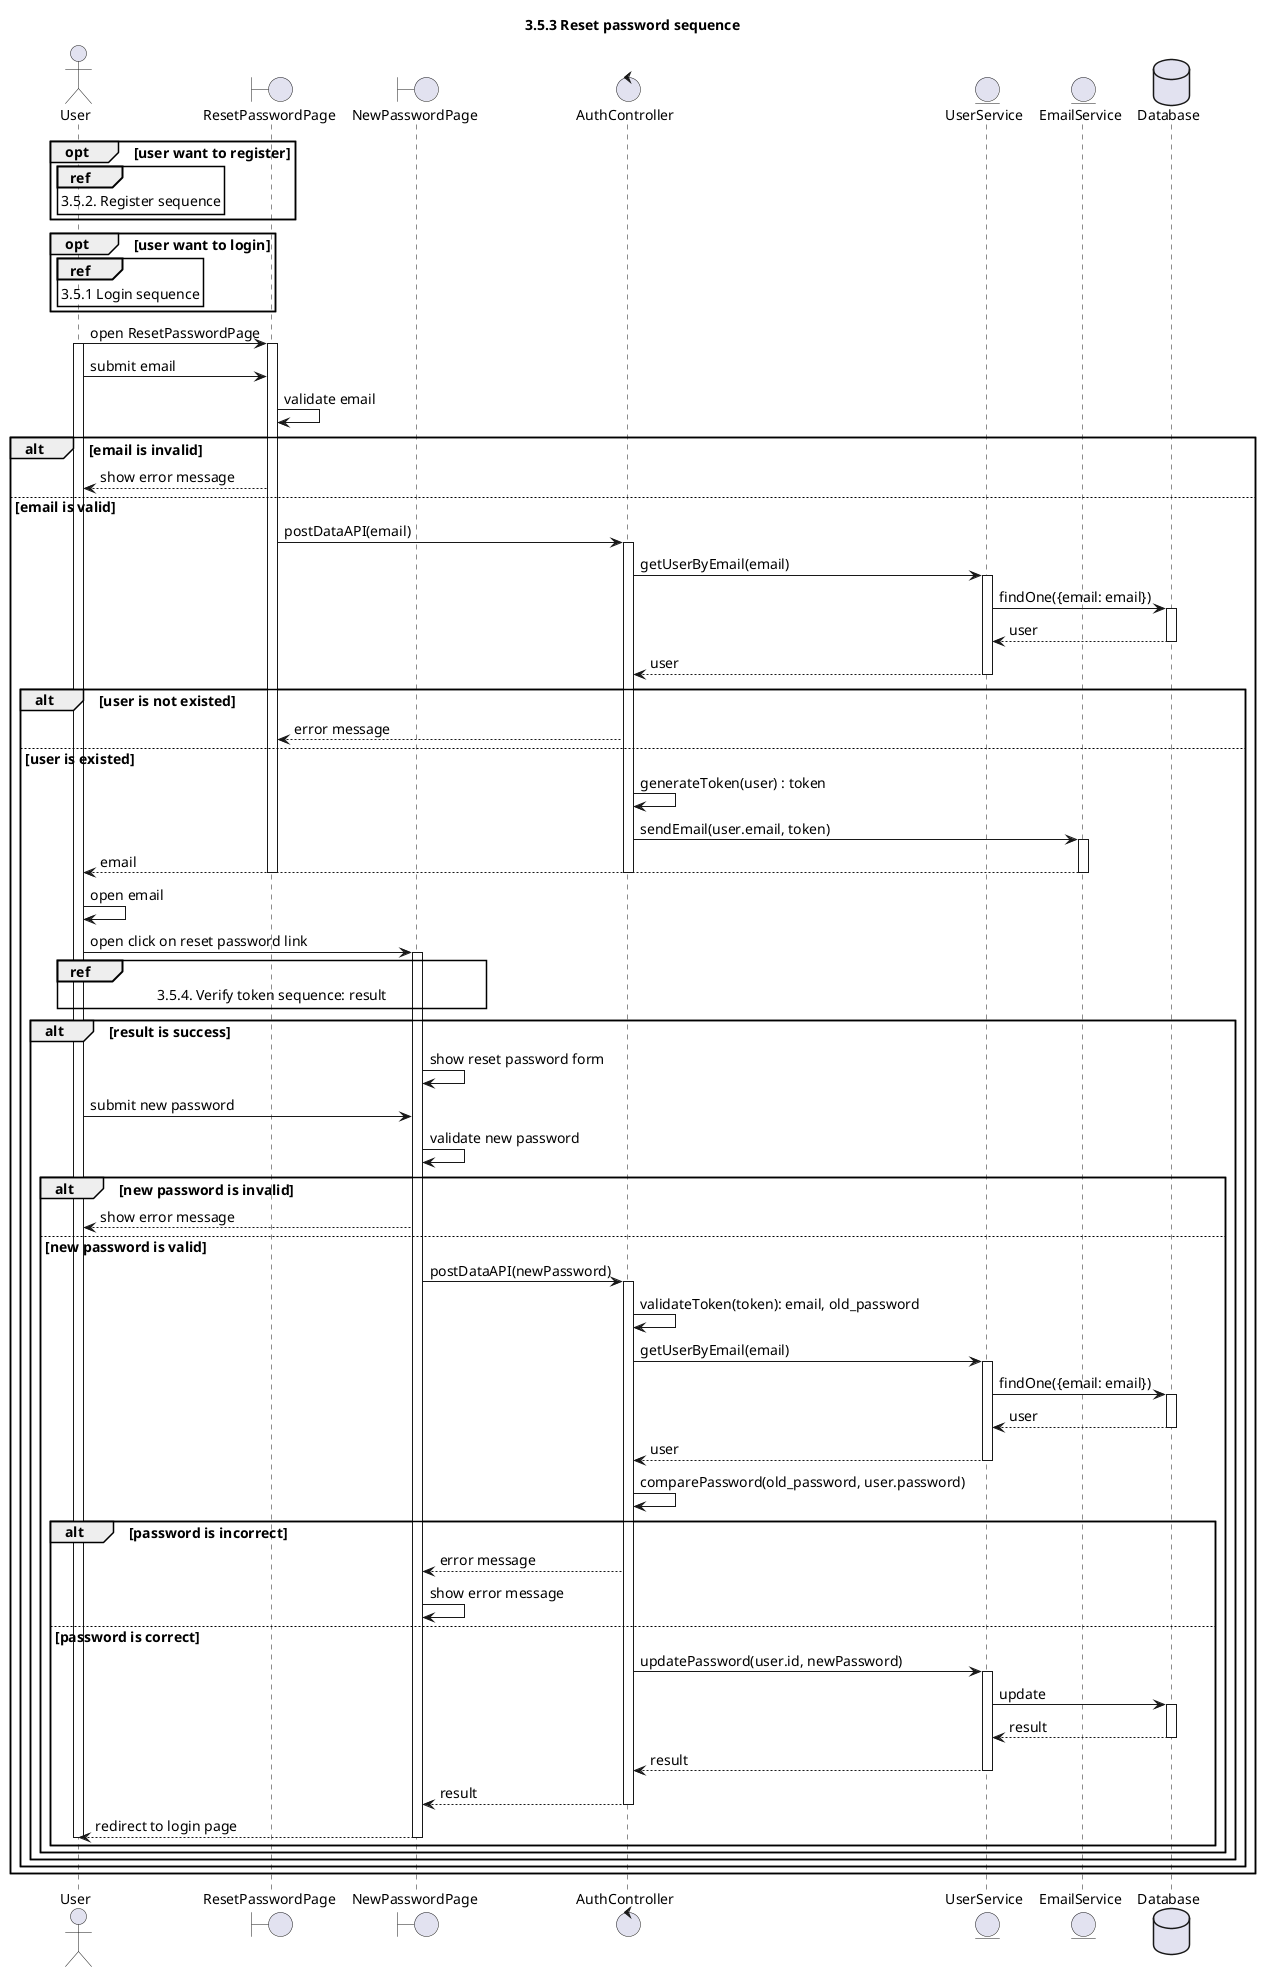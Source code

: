 
@startuml reset_password_sequence
skinparam DefaultFontName "Times New Roman"
skinparam DefaultFontSize 14

title 3.5.3 Reset password sequence

actor User as u
boundary ResetPasswordPage as rp
boundary NewPasswordPage as np
control AuthController as ac
entity UserService as us
entity EmailService as es
database Database as db

opt user want to register
ref over u : 3.5.2. Register sequence
end
opt user want to login
ref over u : 3.5.1 Login sequence
end
u -> rp: open ResetPasswordPage
activate u
activate rp
u -> rp: submit email
rp -> rp: validate email
alt email is invalid
  rp --> u: show error message
else email is valid
  rp -> ac: postDataAPI(email)
  activate ac
  ac -> us: getUserByEmail(email)
  activate us
  us -> db: findOne({email: email})
  activate db
  db --> us: user
  deactivate db
  us --> ac: user
  deactivate us
  alt user is not existed
    ac --> rp: error message
  else user is existed
    ac -> ac: generateToken(user) : token
    ac -> es: sendEmail(user.email, token)
    activate es
    es --> u: email
    deactivate es
    deactivate ac
    deactivate rp
    u -> u: open email
    u -> np: open click on reset password link
    activate np
    ref over u, np : 3.5.4. Verify token sequence: result
    alt result is success 
      np -> np: show reset password form
      u -> np: submit new password
      np -> np: validate new password
      alt new password is invalid
        np --> u: show error message
      else new password is valid
        np -> ac: postDataAPI(newPassword)
        activate ac
        ac -> ac: validateToken(token): email, old_password
        ac -> us: getUserByEmail(email)
        activate us
        us -> db: findOne({email: email})
        activate db
        db --> us: user
        deactivate db
        us --> ac: user
        deactivate us
        ac -> ac: comparePassword(old_password, user.password)
        alt password is incorrect
          ac --> np: error message
          np -> np: show error message
        else password is correct
          ac ->  us: updatePassword(user.id, newPassword)
          activate us
          us -> db: update
          activate db
          db --> us: result
          deactivate db
          us --> ac: result
          deactivate us
          ac --> np: result
          deactivate ac
          np --> u: redirect to login page
          deactivate np
          deactivate u
        end
      end
    end
  end
end


@enduml
